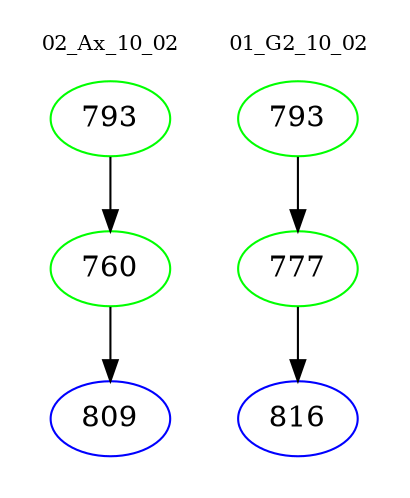 digraph{
subgraph cluster_0 {
color = white
label = "02_Ax_10_02";
fontsize=10;
T0_793 [label="793", color="green"]
T0_793 -> T0_760 [color="black"]
T0_760 [label="760", color="green"]
T0_760 -> T0_809 [color="black"]
T0_809 [label="809", color="blue"]
}
subgraph cluster_1 {
color = white
label = "01_G2_10_02";
fontsize=10;
T1_793 [label="793", color="green"]
T1_793 -> T1_777 [color="black"]
T1_777 [label="777", color="green"]
T1_777 -> T1_816 [color="black"]
T1_816 [label="816", color="blue"]
}
}
